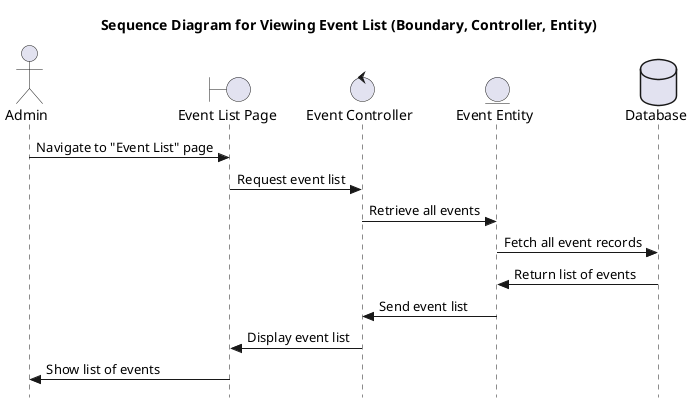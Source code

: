 @startuml Sequence Diagram for Viewing Event List
title Sequence Diagram for Viewing Event List (Boundary, Controller, Entity)

actor Admin
boundary "Event List Page" as EventList
control "Event Controller" as Controller
entity "Event Entity" as Event
database "Database" as DB

skinparam style strictuml

Admin -> EventList : Navigate to "Event List" page
EventList -> Controller : Request event list
Controller -> Event : Retrieve all events
Event -> DB : Fetch all event records
DB -> Event : Return list of events
Event -> Controller : Send event list
Controller -> EventList : Display event list
EventList -> Admin : Show list of events

@enduml
